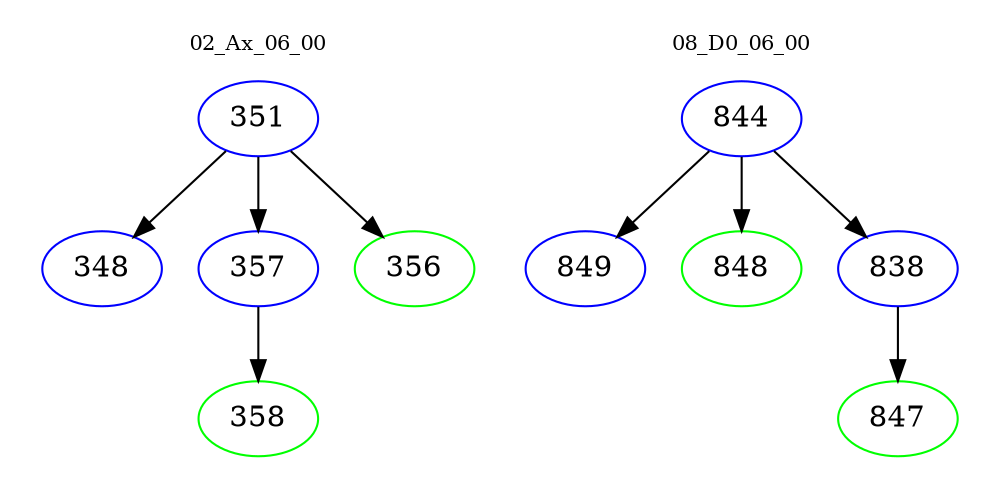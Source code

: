 digraph{
subgraph cluster_0 {
color = white
label = "02_Ax_06_00";
fontsize=10;
T0_351 [label="351", color="blue"]
T0_351 -> T0_348 [color="black"]
T0_348 [label="348", color="blue"]
T0_351 -> T0_357 [color="black"]
T0_357 [label="357", color="blue"]
T0_357 -> T0_358 [color="black"]
T0_358 [label="358", color="green"]
T0_351 -> T0_356 [color="black"]
T0_356 [label="356", color="green"]
}
subgraph cluster_1 {
color = white
label = "08_D0_06_00";
fontsize=10;
T1_844 [label="844", color="blue"]
T1_844 -> T1_849 [color="black"]
T1_849 [label="849", color="blue"]
T1_844 -> T1_848 [color="black"]
T1_848 [label="848", color="green"]
T1_844 -> T1_838 [color="black"]
T1_838 [label="838", color="blue"]
T1_838 -> T1_847 [color="black"]
T1_847 [label="847", color="green"]
}
}
